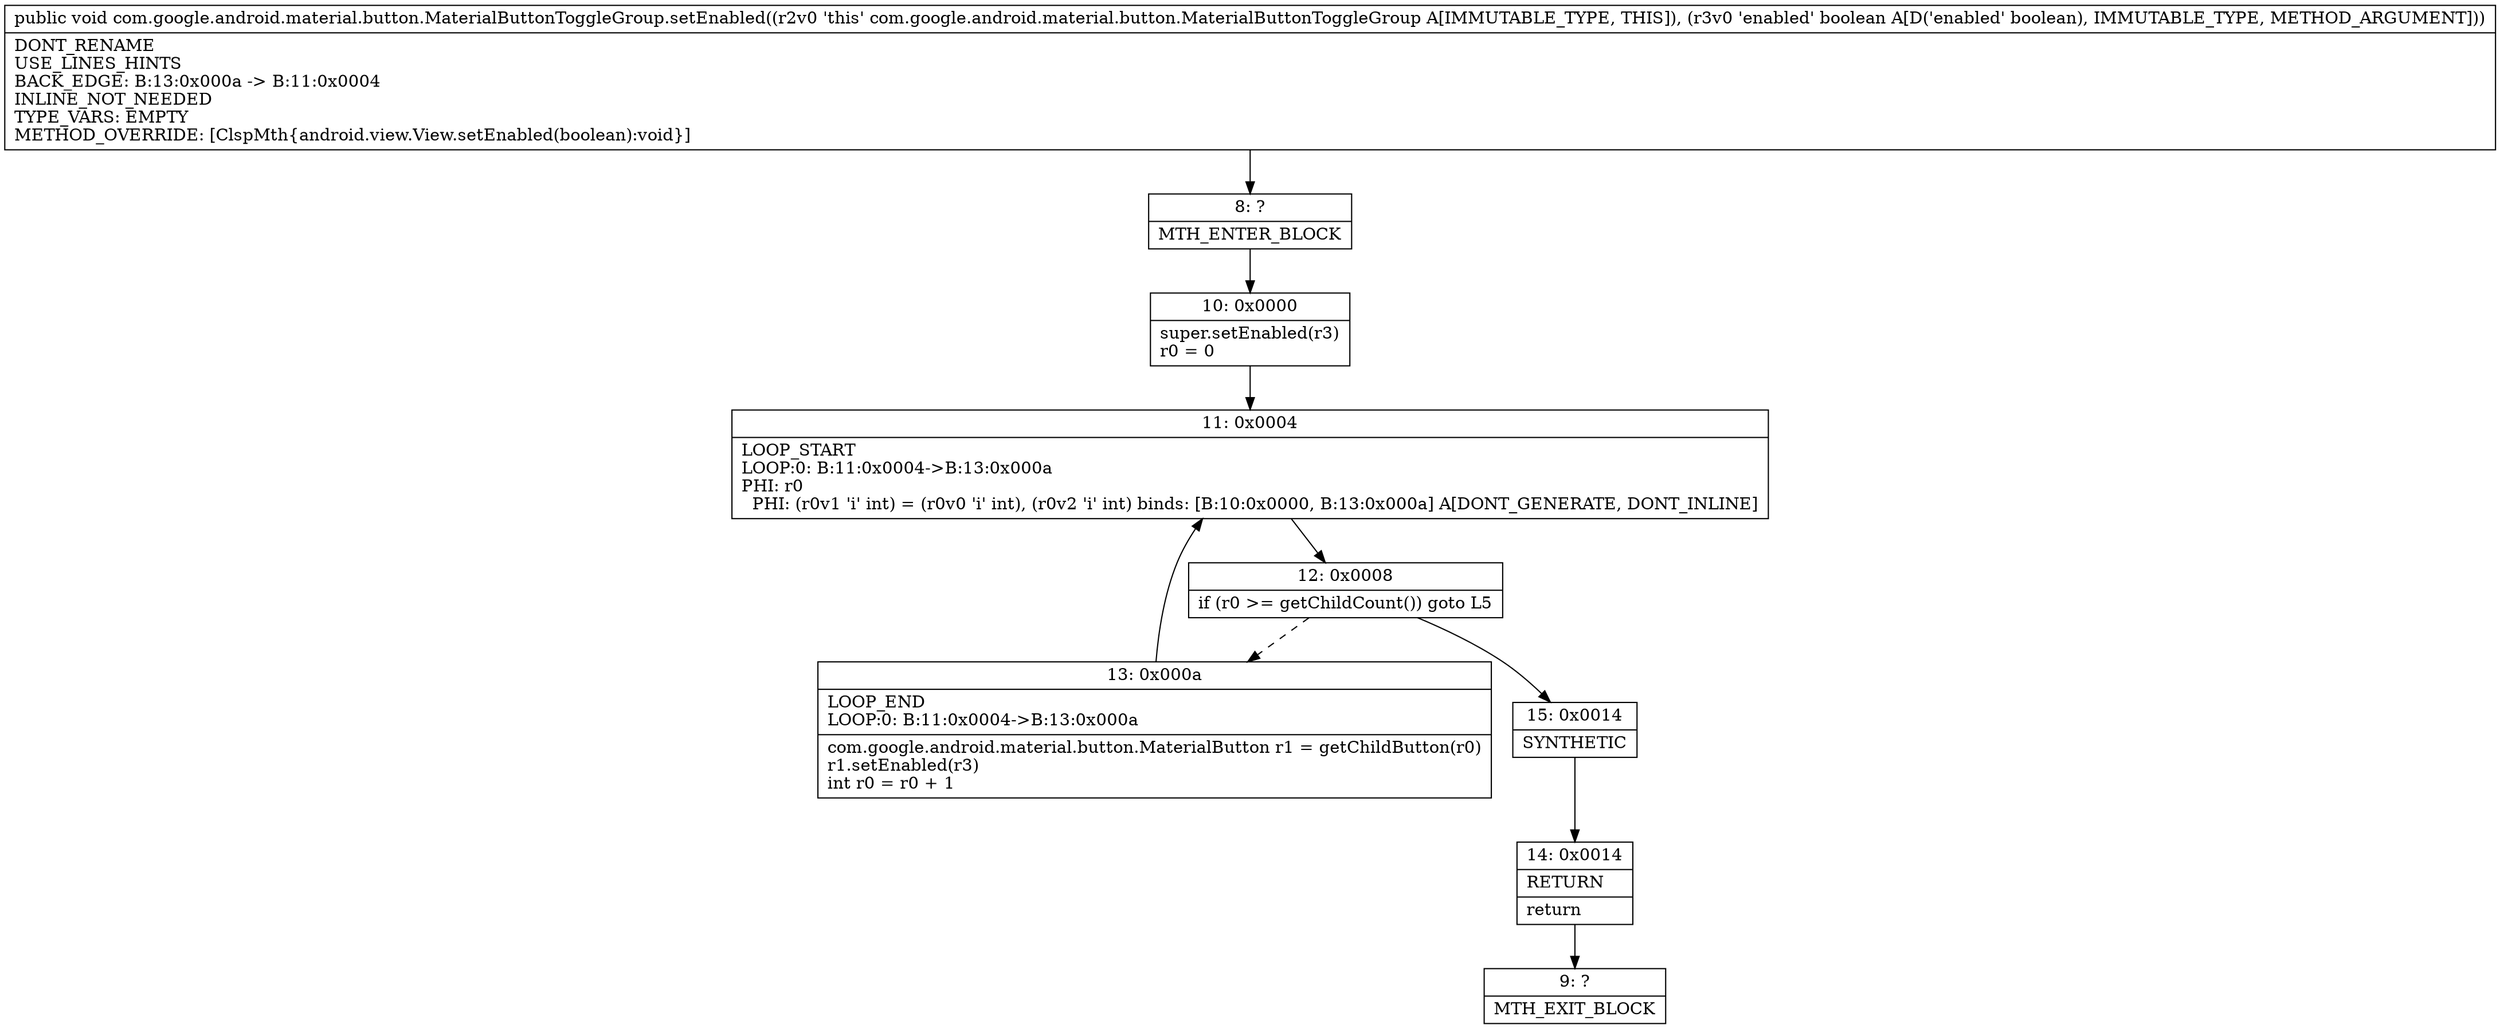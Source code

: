 digraph "CFG forcom.google.android.material.button.MaterialButtonToggleGroup.setEnabled(Z)V" {
Node_8 [shape=record,label="{8\:\ ?|MTH_ENTER_BLOCK\l}"];
Node_10 [shape=record,label="{10\:\ 0x0000|super.setEnabled(r3)\lr0 = 0\l}"];
Node_11 [shape=record,label="{11\:\ 0x0004|LOOP_START\lLOOP:0: B:11:0x0004\-\>B:13:0x000a\lPHI: r0 \l  PHI: (r0v1 'i' int) = (r0v0 'i' int), (r0v2 'i' int) binds: [B:10:0x0000, B:13:0x000a] A[DONT_GENERATE, DONT_INLINE]\l}"];
Node_12 [shape=record,label="{12\:\ 0x0008|if (r0 \>= getChildCount()) goto L5\l}"];
Node_13 [shape=record,label="{13\:\ 0x000a|LOOP_END\lLOOP:0: B:11:0x0004\-\>B:13:0x000a\l|com.google.android.material.button.MaterialButton r1 = getChildButton(r0)\lr1.setEnabled(r3)\lint r0 = r0 + 1\l}"];
Node_15 [shape=record,label="{15\:\ 0x0014|SYNTHETIC\l}"];
Node_14 [shape=record,label="{14\:\ 0x0014|RETURN\l|return\l}"];
Node_9 [shape=record,label="{9\:\ ?|MTH_EXIT_BLOCK\l}"];
MethodNode[shape=record,label="{public void com.google.android.material.button.MaterialButtonToggleGroup.setEnabled((r2v0 'this' com.google.android.material.button.MaterialButtonToggleGroup A[IMMUTABLE_TYPE, THIS]), (r3v0 'enabled' boolean A[D('enabled' boolean), IMMUTABLE_TYPE, METHOD_ARGUMENT]))  | DONT_RENAME\lUSE_LINES_HINTS\lBACK_EDGE: B:13:0x000a \-\> B:11:0x0004\lINLINE_NOT_NEEDED\lTYPE_VARS: EMPTY\lMETHOD_OVERRIDE: [ClspMth\{android.view.View.setEnabled(boolean):void\}]\l}"];
MethodNode -> Node_8;Node_8 -> Node_10;
Node_10 -> Node_11;
Node_11 -> Node_12;
Node_12 -> Node_13[style=dashed];
Node_12 -> Node_15;
Node_13 -> Node_11;
Node_15 -> Node_14;
Node_14 -> Node_9;
}

